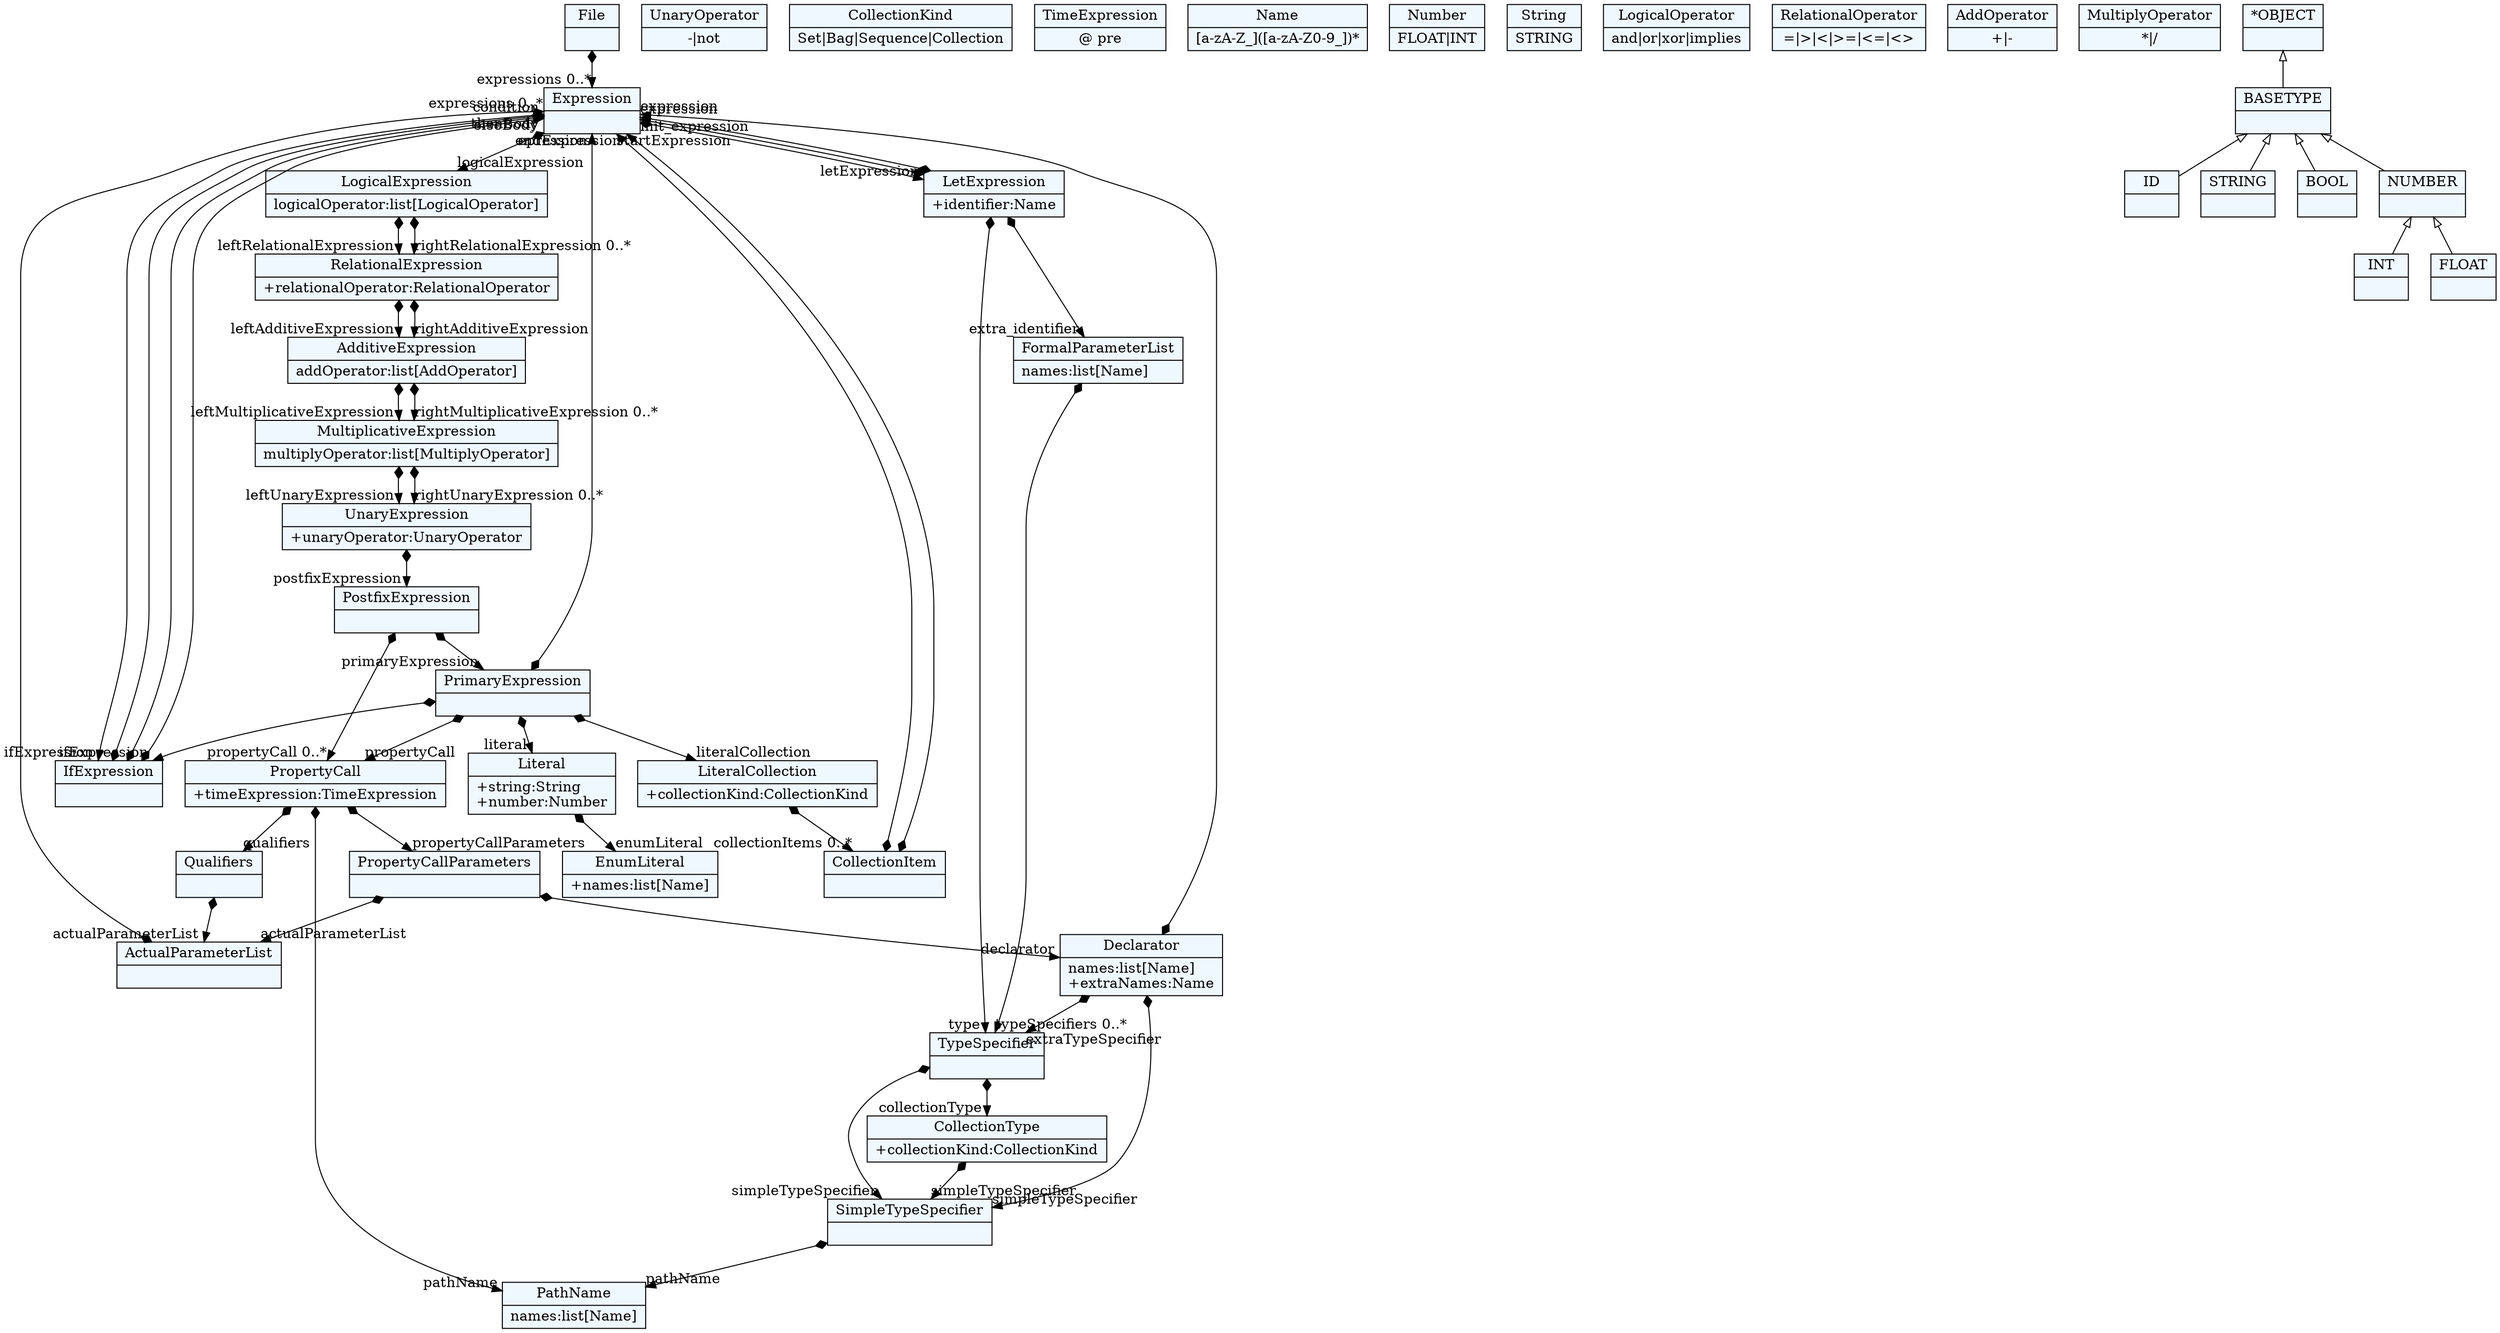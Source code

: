 
    digraph xtext {
    fontname = "Bitstream Vera Sans"
    fontsize = 8
    node[
        shape=record,
        style=filled,
        fillcolor=aliceblue
    ]
    nodesep = 0.3
    edge[dir=black,arrowtail=empty]


44821312 -> 44858176[arrowtail=diamond, dir=both, headlabel="expressions 0..*"]
44821312[ label="{File|}"]

44858176 -> 47276080[arrowtail=diamond, dir=both, headlabel="ifExpression "]
44858176 -> 47276552[arrowtail=diamond, dir=both, headlabel="letExpression "]
44858176 -> 47277968[arrowtail=diamond, dir=both, headlabel="logicalExpression "]
44858176[ label="{Expression|}"]

47276552 -> 47459608[arrowtail=diamond, dir=both, headlabel="extra_identifier "]
47276552 -> 47309320[arrowtail=diamond, dir=both, headlabel="type "]
47276552 -> 44858176[arrowtail=diamond, dir=both, headlabel="init_expression "]
47276552 -> 44858176[arrowtail=diamond, dir=both, headlabel="expression "]
47276552[ label="{LetExpression|+identifier:Name\l}"]

47276080 -> 44858176[arrowtail=diamond, dir=both, headlabel="condition "]
47276080 -> 44858176[arrowtail=diamond, dir=both, headlabel="thenBody "]
47276080 -> 44858176[arrowtail=diamond, dir=both, headlabel="elseBody "]
47276080[ label="{IfExpression|}"]

47277968 -> 47279384[arrowtail=diamond, dir=both, headlabel="leftRelationalExpression "]
47277968 -> 47279384[arrowtail=diamond, dir=both, headlabel="rightRelationalExpression 0..*"]
47277968[ label="{LogicalExpression|logicalOperator:list[LogicalOperator]\l}"]

47279384 -> 47309792[arrowtail=diamond, dir=both, headlabel="leftAdditiveExpression "]
47279384 -> 47309792[arrowtail=diamond, dir=both, headlabel="rightAdditiveExpression "]
47279384[ label="{RelationalExpression|+relationalOperator:RelationalOperator\l}"]

47309792 -> 47311208[arrowtail=diamond, dir=both, headlabel="leftMultiplicativeExpression "]
47309792 -> 47311208[arrowtail=diamond, dir=both, headlabel="rightMultiplicativeExpression 0..*"]
47309792[ label="{AdditiveExpression|addOperator:list[AddOperator]\l}"]

47311208 -> 47317040[arrowtail=diamond, dir=both, headlabel="leftUnaryExpression "]
47311208 -> 47317040[arrowtail=diamond, dir=both, headlabel="rightUnaryExpression 0..*"]
47311208[ label="{MultiplicativeExpression|multiplyOperator:list[MultiplyOperator]\l}"]

47317040 -> 47318456[arrowtail=diamond, dir=both, headlabel="postfixExpression "]
47317040[ label="{UnaryExpression|+unaryOperator:UnaryOperator\l}"]

47318456 -> 47319872[arrowtail=diamond, dir=both, headlabel="primaryExpression "]
47318456 -> 47338936[arrowtail=diamond, dir=both, headlabel="propertyCall 0..*"]
47318456[ label="{PostfixExpression|}"]

47319872 -> 47339408[arrowtail=diamond, dir=both, headlabel="literalCollection "]
47319872 -> 47379424[arrowtail=diamond, dir=both, headlabel="literal "]
47319872 -> 47338936[arrowtail=diamond, dir=both, headlabel="propertyCall "]
47319872 -> 44858176[arrowtail=diamond, dir=both, headlabel="epression "]
47319872 -> 47276080[arrowtail=diamond, dir=both, headlabel="ifExpression "]
47319872[ label="{PrimaryExpression|}"]

47458192[ label="{UnaryOperator|-\|not}"]

47339408 -> 47278912[arrowtail=diamond, dir=both, headlabel="collectionItems 0..*"]
47339408[ label="{LiteralCollection|+collectionKind:CollectionKind\l}"]

47439920[ label="{CollectionKind|Set\|Bag\|Sequence\|Collection}"]

47278912 -> 44858176[arrowtail=diamond, dir=both, headlabel="startExpression "]
47278912 -> 44858176[arrowtail=diamond, dir=both, headlabel="endExpression "]
47278912[ label="{CollectionItem|}"]

47338936 -> 47358472[arrowtail=diamond, dir=both, headlabel="pathName "]
47338936 -> 47340352[arrowtail=diamond, dir=both, headlabel="qualifiers "]
47338936 -> 47392184[arrowtail=diamond, dir=both, headlabel="propertyCallParameters "]
47338936[ label="{PropertyCall|+timeExpression:TimeExpression\l}"]

47340352 -> 47361304[arrowtail=diamond, dir=both, headlabel="actualParameterList "]
47340352[ label="{Qualifiers|}"]

47358472[ label="{PathName|names:list[Name]\l}"]

47359888[ label="{TimeExpression|@ pre}"]

47361304 -> 44858176[arrowtail=diamond, dir=both, headlabel="expressions 0..*"]
47361304[ label="{ActualParameterList|}"]

47379424 -> 47380840[arrowtail=diamond, dir=both, headlabel="enumLiteral "]
47379424[ label="{Literal|+string:String\l+number:Number\l}"]

47380840[ label="{EnumLiteral|+names:list[Name]\l}"]

47390768[ label="{Name|[a-zA-Z_]([a-zA-Z0-9_])*}"]

47392656[ label="{Number|FLOAT\|INT}"]

47394072[ label="{String|STRING}"]

47392184 -> 47378952[arrowtail=diamond, dir=both, headlabel="declarator "]
47392184 -> 47361304[arrowtail=diamond, dir=both, headlabel="actualParameterList "]
47392184[ label="{PropertyCallParameters|}"]

47378952 -> 47358000[arrowtail=diamond, dir=both, headlabel="simpleTypeSpecifier "]
47378952 -> 47309320[arrowtail=diamond, dir=both, headlabel="extraTypeSpecifier "]
47378952 -> 44858176[arrowtail=diamond, dir=both, headlabel="expression "]
47378952[ label="{Declarator|names:list[Name]\l+extraNames:Name\l}"]

47358000 -> 47358472[arrowtail=diamond, dir=both, headlabel="pathName "]
47358000[ label="{SimpleTypeSpecifier|}"]

47309320 -> 47358000[arrowtail=diamond, dir=both, headlabel="simpleTypeSpecifier "]
47309320 -> 47412192[arrowtail=diamond, dir=both, headlabel="collectionType "]
47309320[ label="{TypeSpecifier|}"]

47412192 -> 47358000[arrowtail=diamond, dir=both, headlabel="simpleTypeSpecifier "]
47412192[ label="{CollectionType|+collectionKind:CollectionKind\l}"]

47413608[ label="{LogicalOperator|and\|or\|xor\|implies}"]

47441336[ label="{RelationalOperator|=\|\>\|\<\|\>=\|\<=\|\<\>}"]

47442752[ label="{AddOperator|+\|-}"]

47456776[ label="{MultiplyOperator|*\|/}"]

47459608 -> 47309320[arrowtail=diamond, dir=both, headlabel="typeSpecifiers 0..*"]
47459608[ label="{FormalParameterList|names:list[Name]\l}"]

44803512[ label="{ID|}"]

44804928[ label="{STRING|}"]

44818952[ label="{BOOL|}"]

44803040[ label="{INT|}"]

44820368[ label="{FLOAT|}"]

44821784[ label="{NUMBER|}"]
44821784 -> 44820368 [dir=back]
44821784 -> 44803040 [dir=back]

44827616[ label="{BASETYPE|}"]
44827616 -> 44821784 [dir=back]
44827616 -> 44818952 [dir=back]
44827616 -> 44803512 [dir=back]
44827616 -> 44804928 [dir=back]

44829032[ label="{*OBJECT|}"]
44829032 -> 44827616 [dir=back]


}
